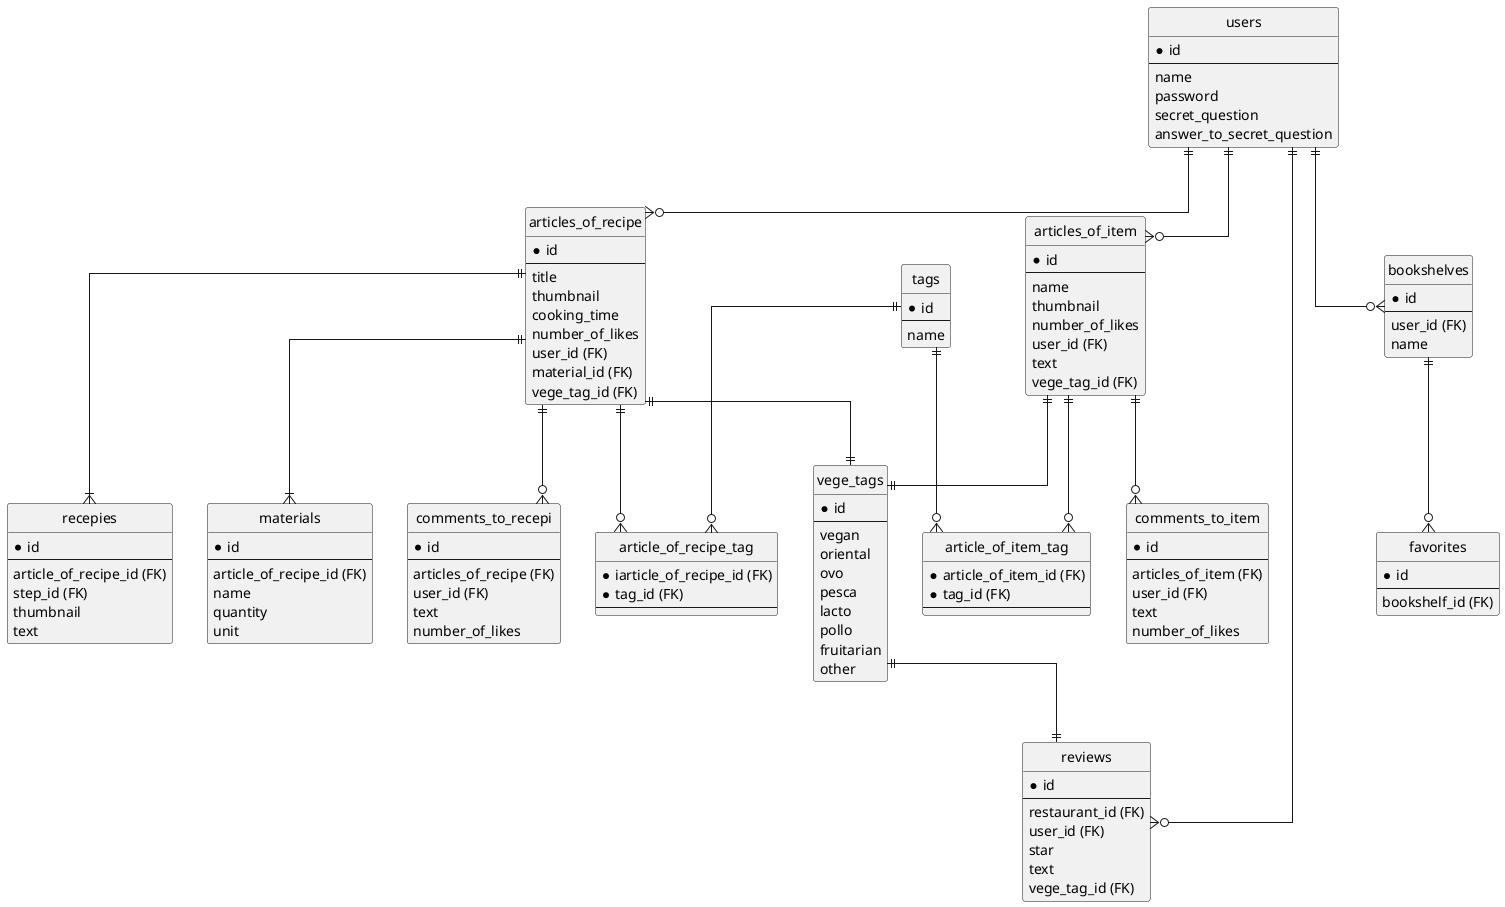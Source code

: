 @startuml VegeEveryDB
' hide the spot
hide circle

' avoid problems with angled crows feet
skinparam linetype ortho


entity "users" as users {
* id
--
name
password
secret_question
answer_to_secret_question
}


entity "articles_of_recipe" as articles_of_recipe {
  *id
  --
title
thumbnail
cooking_time
number_of_likes
user_id (FK)
material_id (FK)
vege_tag_id (FK)
}


entity "recepies" as recepies {
  *id
  --
article_of_recipe_id (FK)
step_id (FK)
thumbnail
text
}

entity "materials" as materials {
  *id
  --
article_of_recipe_id (FK)
name
quantity
unit
}

entity "articles_of_item" as articles_of_item {
  *id
  --
name
thumbnail
number_of_likes
user_id (FK)
text
vege_tag_id (FK)
}

entity "comments_to_recepi" as comments_to_recepi {
  *id
  --
articles_of_recipe (FK)
user_id (FK)
text
number_of_likes
}

entity "comments_to_item" as comments_to_item {
  *id
  --
articles_of_item (FK)
user_id (FK)
text
number_of_likes
}

entity "tags" as tags {
  *id
  --
name
}

entity "article_of_recipe_tag" as article_of_recipe_tag {
  *iarticle_of_recipe_id (FK)
  *tag_id (FK)
  --
}

entity "article_of_item_tag" as article_of_item_tag {
  *article_of_item_id (FK)
  *tag_id (FK)
 --
}

entity "vege_tags" as vege_tags {
  *id
  --
vegan
oriental
ovo
pesca
lacto
pollo
fruitarian
other
}

entity "reviews" as reviews {
  *id
  --
restaurant_id (FK)
user_id (FK)
star
text
vege_tag_id (FK)
}

entity "bookshelves" as bookshelves {
  *id
  --
user_id (FK)
name
}

entity "favorites" as favorites {
  *id
  --
bookshelf_id (FK)
}

users ||--o{articles_of_recipe
articles_of_recipe ||--|{ recepies
articles_of_recipe ||--|{ materials
articles_of_recipe ||--o{ article_of_recipe_tag
tags ||--o{ article_of_recipe_tag
articles_of_recipe ||--|| vege_tags
articles_of_recipe ||--o{ comments_to_recepi
users ||--o{articles_of_item
articles_of_item ||--o{ article_of_item_tag
tags ||--o{ article_of_item_tag
articles_of_item ||--|| vege_tags
articles_of_item ||--o{ comments_to_item
users ||--o{bookshelves
bookshelves ||--o{favorites
users ||--o{reviews
vege_tags ||--|| reviews
@enduml
